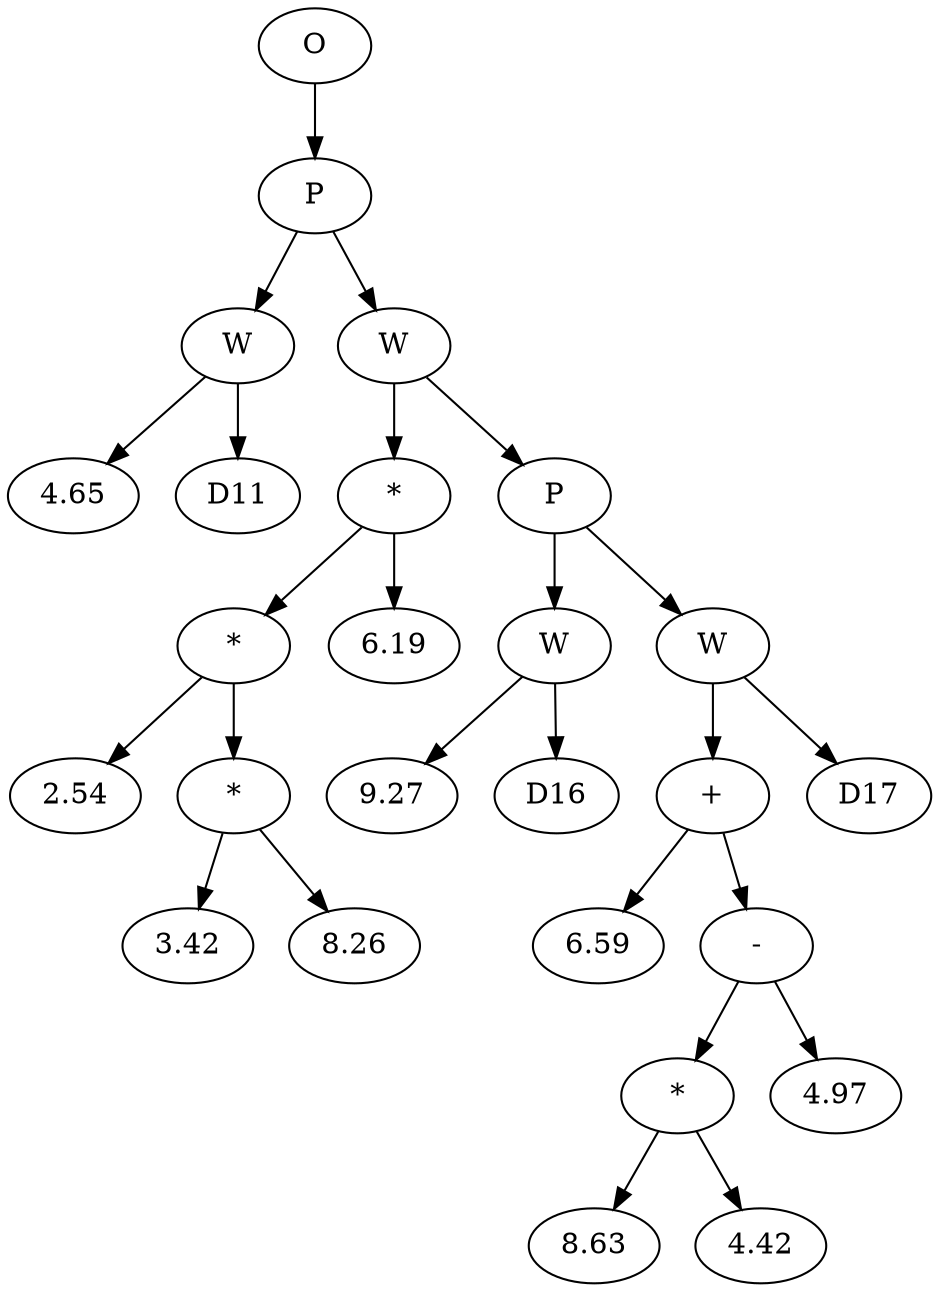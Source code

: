 // Tree
digraph {
	34408580 [label=O]
	34408581 [label=P]
	34408580 -> 34408581
	34408582 [label=W]
	34408581 -> 34408582
	34408583 [label=4.65]
	34408582 -> 34408583
	34408584 [label=D11]
	34408582 -> 34408584
	34408585 [label=W]
	34408581 -> 34408585
	34408586 [label="*"]
	34408585 -> 34408586
	34408587 [label="*"]
	34408586 -> 34408587
	34408588 [label=2.54]
	34408587 -> 34408588
	34408589 [label="*"]
	34408587 -> 34408589
	34408590 [label=3.42]
	34408589 -> 34408590
	34408591 [label=8.26]
	34408589 -> 34408591
	34408592 [label=6.19]
	34408586 -> 34408592
	34408593 [label=P]
	34408585 -> 34408593
	34408594 [label=W]
	34408593 -> 34408594
	34408595 [label=9.27]
	34408594 -> 34408595
	34408596 [label=D16]
	34408594 -> 34408596
	34408597 [label=W]
	34408593 -> 34408597
	34408598 [label="+"]
	34408597 -> 34408598
	34408599 [label=6.59]
	34408598 -> 34408599
	34408600 [label="-"]
	34408598 -> 34408600
	34408601 [label="*"]
	34408600 -> 34408601
	34408602 [label=8.63]
	34408601 -> 34408602
	34408603 [label=4.42]
	34408601 -> 34408603
	34408604 [label=4.97]
	34408600 -> 34408604
	34408605 [label=D17]
	34408597 -> 34408605
}
